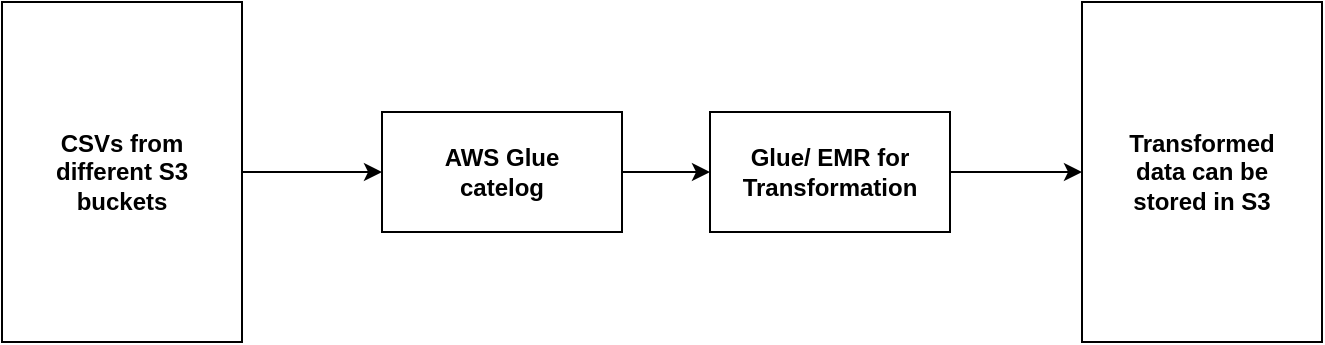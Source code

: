 <mxfile version="20.1.3" type="device"><diagram id="ZkwSHW8QyOLXxugvozqJ" name="Page-1"><mxGraphModel dx="868" dy="450" grid="1" gridSize="10" guides="1" tooltips="1" connect="1" arrows="1" fold="1" page="1" pageScale="1" pageWidth="827" pageHeight="1169" math="0" shadow="0"><root><mxCell id="0"/><mxCell id="1" parent="0"/><mxCell id="CbWIItfiJP1vG4Co0kKe-9" style="edgeStyle=orthogonalEdgeStyle;rounded=0;orthogonalLoop=1;jettySize=auto;html=1;entryX=0;entryY=0.5;entryDx=0;entryDy=0;" edge="1" parent="1" source="CbWIItfiJP1vG4Co0kKe-1" target="CbWIItfiJP1vG4Co0kKe-3"><mxGeometry relative="1" as="geometry"/></mxCell><mxCell id="CbWIItfiJP1vG4Co0kKe-1" value="" style="rounded=0;whiteSpace=wrap;html=1;" vertex="1" parent="1"><mxGeometry x="60" y="120" width="120" height="170" as="geometry"/></mxCell><mxCell id="CbWIItfiJP1vG4Co0kKe-2" value="CSVs from different S3 buckets" style="text;html=1;strokeColor=none;fillColor=none;align=center;verticalAlign=middle;whiteSpace=wrap;rounded=0;fontStyle=1" vertex="1" parent="1"><mxGeometry x="85" y="190" width="70" height="30" as="geometry"/></mxCell><mxCell id="CbWIItfiJP1vG4Co0kKe-10" style="edgeStyle=orthogonalEdgeStyle;rounded=0;orthogonalLoop=1;jettySize=auto;html=1;entryX=0;entryY=0.5;entryDx=0;entryDy=0;" edge="1" parent="1" source="CbWIItfiJP1vG4Co0kKe-3" target="CbWIItfiJP1vG4Co0kKe-5"><mxGeometry relative="1" as="geometry"/></mxCell><mxCell id="CbWIItfiJP1vG4Co0kKe-3" value="" style="rounded=0;whiteSpace=wrap;html=1;" vertex="1" parent="1"><mxGeometry x="250" y="175" width="120" height="60" as="geometry"/></mxCell><mxCell id="CbWIItfiJP1vG4Co0kKe-4" value="AWS Glue catelog" style="text;html=1;strokeColor=none;fillColor=none;align=center;verticalAlign=middle;whiteSpace=wrap;rounded=0;fontStyle=1" vertex="1" parent="1"><mxGeometry x="260" y="190" width="100" height="30" as="geometry"/></mxCell><mxCell id="CbWIItfiJP1vG4Co0kKe-11" style="edgeStyle=orthogonalEdgeStyle;rounded=0;orthogonalLoop=1;jettySize=auto;html=1;entryX=0;entryY=0.5;entryDx=0;entryDy=0;" edge="1" parent="1" source="CbWIItfiJP1vG4Co0kKe-5" target="CbWIItfiJP1vG4Co0kKe-7"><mxGeometry relative="1" as="geometry"/></mxCell><mxCell id="CbWIItfiJP1vG4Co0kKe-5" value="" style="rounded=0;whiteSpace=wrap;html=1;" vertex="1" parent="1"><mxGeometry x="414" y="175" width="120" height="60" as="geometry"/></mxCell><mxCell id="CbWIItfiJP1vG4Co0kKe-6" value="Glue/ EMR for Transformation" style="text;html=1;strokeColor=none;fillColor=none;align=center;verticalAlign=middle;whiteSpace=wrap;rounded=0;fontStyle=1" vertex="1" parent="1"><mxGeometry x="424" y="190" width="100" height="30" as="geometry"/></mxCell><mxCell id="CbWIItfiJP1vG4Co0kKe-7" value="" style="rounded=0;whiteSpace=wrap;html=1;" vertex="1" parent="1"><mxGeometry x="600" y="120" width="120" height="170" as="geometry"/></mxCell><mxCell id="CbWIItfiJP1vG4Co0kKe-8" value="Transformed data can be stored in S3" style="text;html=1;strokeColor=none;fillColor=none;align=center;verticalAlign=middle;whiteSpace=wrap;rounded=0;fontStyle=1" vertex="1" parent="1"><mxGeometry x="625" y="190" width="70" height="30" as="geometry"/></mxCell></root></mxGraphModel></diagram></mxfile>